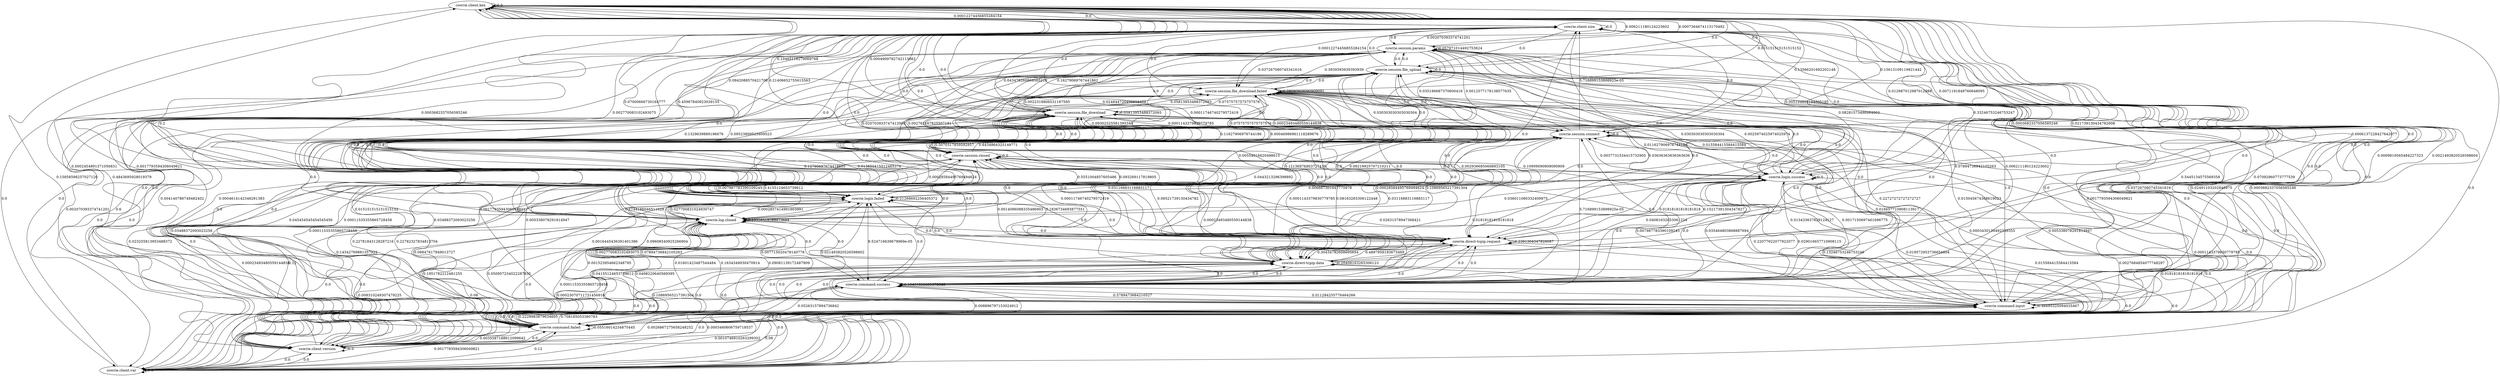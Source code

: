 digraph  {
"cowrie.client.kex";
"cowrie.client.size";
"cowrie.client.var";
"cowrie.client.version";
"cowrie.command.failed";
"cowrie.command.input";
"cowrie.command.success";
"cowrie.direct-tcpip.data";
"cowrie.direct-tcpip.request";
"cowrie.log.closed";
"cowrie.login.failed";
"cowrie.login.success";
"cowrie.session.closed";
"cowrie.session.connect";
"cowrie.session.file_download";
"cowrie.session.file_download.failed";
"cowrie.session.file_upload";
"cowrie.session.params";
"cowrie.client.kex" -> "cowrie.client.kex"  [key=0, label="0.0", weight="0.0"];
"cowrie.client.kex" -> "cowrie.client.size"  [key=0, label="0.00012274456855284154", weight="0.00012274456855284154"];
"cowrie.client.kex" -> "cowrie.client.var"  [key=0, label="0.0003682337056585246", weight="0.0003682337056585246"];
"cowrie.client.kex" -> "cowrie.client.version"  [key=0, label="0.15858598257027126", weight="0.15858598257027126"];
"cowrie.client.kex" -> "cowrie.command.failed"  [key=0, label="0.0002454891371056831", weight="0.0002454891371056831"];
"cowrie.client.kex" -> "cowrie.command.input"  [key=0, label="0.0009819565484227323", weight="0.0009819565484227323"];
"cowrie.client.kex" -> "cowrie.command.success"  [key=0, label="0.0", weight="0.0"];
"cowrie.client.kex" -> "cowrie.direct-tcpip.data"  [key=0, label="0.0006137228427642077", weight="0.0006137228427642077"];
"cowrie.client.kex" -> "cowrie.direct-tcpip.request"  [key=0, label="0.0003682337056585246", weight="0.0003682337056585246"];
"cowrie.client.kex" -> "cowrie.log.closed"  [key=0, label="0.0003682337056585246", weight="0.0003682337056585246"];
"cowrie.client.kex" -> "cowrie.login.failed"  [key=0, label="0.45967840923039155", weight="0.45967840923039155"];
"cowrie.client.kex" -> "cowrie.login.success"  [key=0, label="0.0071191849760648095", weight="0.0071191849760648095"];
"cowrie.client.kex" -> "cowrie.session.closed"  [key=0, label="0.21406652755615563", weight="0.21406652755615563"];
"cowrie.client.kex" -> "cowrie.session.connect"  [key=0, label="0.15613109119921442", weight="0.15613109119921442"];
"cowrie.client.kex" -> "cowrie.session.file_download"  [key=0, label="0.0004909782742113662", weight="0.0004909782742113662"];
"cowrie.client.kex" -> "cowrie.session.file_download.failed"  [key=0, label="0.00012274456855284154", weight="0.00012274456855284154"];
"cowrie.client.kex" -> "cowrie.session.file_upload"  [key=0, label="0.0", weight="0.0"];
"cowrie.client.kex" -> "cowrie.session.params"  [key=0, label="0.0007364674113170492", weight="0.0007364674113170492"];
"cowrie.client.size" -> "cowrie.client.kex"  [key=0, label="0.0", weight="0.0"];
"cowrie.client.size" -> "cowrie.client.size"  [key=0, label="0.0", weight="0.0"];
"cowrie.client.size" -> "cowrie.client.var"  [key=0, label="0.0", weight="0.0"];
"cowrie.client.size" -> "cowrie.client.version"  [key=0, label="0.0", weight="0.0"];
"cowrie.client.size" -> "cowrie.command.failed"  [key=0, label="0.0", weight="0.0"];
"cowrie.client.size" -> "cowrie.command.input"  [key=0, label="0.0", weight="0.0"];
"cowrie.client.size" -> "cowrie.command.success"  [key=0, label="0.0", weight="0.0"];
"cowrie.client.size" -> "cowrie.direct-tcpip.data"  [key=0, label="0.0", weight="0.0"];
"cowrie.client.size" -> "cowrie.direct-tcpip.request"  [key=0, label="0.0", weight="0.0"];
"cowrie.client.size" -> "cowrie.log.closed"  [key=0, label="0.2", weight="0.2"];
"cowrie.client.size" -> "cowrie.login.failed"  [key=0, label="0.0", weight="0.0"];
"cowrie.client.size" -> "cowrie.login.success"  [key=0, label="0.0", weight="0.0"];
"cowrie.client.size" -> "cowrie.session.closed"  [key=0, label="0.0", weight="0.0"];
"cowrie.client.size" -> "cowrie.session.connect"  [key=0, label="0.0", weight="0.0"];
"cowrie.client.size" -> "cowrie.session.file_download"  [key=0, label="0.0", weight="0.0"];
"cowrie.client.size" -> "cowrie.session.file_download.failed"  [key=0, label="0.0", weight="0.0"];
"cowrie.client.size" -> "cowrie.session.file_upload"  [key=0, label="0.0", weight="0.0"];
"cowrie.client.size" -> "cowrie.session.params"  [key=0, label="0.8", weight="0.8"];
"cowrie.client.var" -> "cowrie.client.kex"  [key=0, label="0.0", weight="0.0"];
"cowrie.client.var" -> "cowrie.client.size"  [key=0, label="0.0", weight="0.0"];
"cowrie.client.var" -> "cowrie.client.var"  [key=0, label="0.0", weight="0.0"];
"cowrie.client.var" -> "cowrie.client.version"  [key=0, label="0.0", weight="0.0"];
"cowrie.client.var" -> "cowrie.command.failed"  [key=0, label="0.12", weight="0.12"];
"cowrie.client.var" -> "cowrie.command.input"  [key=0, label="0.08", weight="0.08"];
"cowrie.client.var" -> "cowrie.command.success"  [key=0, label="0.0", weight="0.0"];
"cowrie.client.var" -> "cowrie.direct-tcpip.data"  [key=0, label="0.0", weight="0.0"];
"cowrie.client.var" -> "cowrie.direct-tcpip.request"  [key=0, label="0.0", weight="0.0"];
"cowrie.client.var" -> "cowrie.log.closed"  [key=0, label="0.08", weight="0.08"];
"cowrie.client.var" -> "cowrie.login.failed"  [key=0, label="0.0", weight="0.0"];
"cowrie.client.var" -> "cowrie.login.success"  [key=0, label="0.0", weight="0.0"];
"cowrie.client.var" -> "cowrie.session.closed"  [key=0, label="0.12", weight="0.12"];
"cowrie.client.var" -> "cowrie.session.connect"  [key=0, label="0.0", weight="0.0"];
"cowrie.client.var" -> "cowrie.session.file_download"  [key=0, label="0.0", weight="0.0"];
"cowrie.client.var" -> "cowrie.session.file_download.failed"  [key=0, label="0.0", weight="0.0"];
"cowrie.client.var" -> "cowrie.session.file_upload"  [key=0, label="0.0", weight="0.0"];
"cowrie.client.var" -> "cowrie.session.params"  [key=0, label="0.6", weight="0.6"];
"cowrie.client.version" -> "cowrie.client.kex"  [key=0, label="0.4843695928019379", weight="0.4843695928019379"];
"cowrie.client.version" -> "cowrie.client.size"  [key=0, label="0.0", weight="0.0"];
"cowrie.client.version" -> "cowrie.client.var"  [key=0, label="0.0", weight="0.0"];
"cowrie.client.version" -> "cowrie.client.version"  [key=0, label="0.0", weight="0.0"];
"cowrie.client.version" -> "cowrie.command.failed"  [key=0, label="0.0", weight="0.0"];
"cowrie.client.version" -> "cowrie.command.input"  [key=0, label="0.0003460606759718537", weight="0.0003460606759718537"];
"cowrie.client.version" -> "cowrie.command.success"  [key=0, label="0.0", weight="0.0"];
"cowrie.client.version" -> "cowrie.direct-tcpip.data"  [key=0, label="0.0", weight="0.0"];
"cowrie.client.version" -> "cowrie.direct-tcpip.request"  [key=0, label="0.00023070711731456916", weight="0.00023070711731456916"];
"cowrie.client.version" -> "cowrie.log.closed"  [key=0, label="0.00011535355865728458", weight="0.00011535355865728458"];
"cowrie.client.version" -> "cowrie.login.failed"  [key=0, label="0.1951782212481255", weight="0.1951782212481255"];
"cowrie.client.version" -> "cowrie.login.success"  [key=0, label="0.0027684854077748297", weight="0.0027684854077748297"];
"cowrie.client.version" -> "cowrie.session.closed"  [key=0, label="0.08847617949013727", weight="0.08847617949013727"];
"cowrie.client.version" -> "cowrie.session.connect"  [key=0, label="0.22782327834813704", weight="0.22782327834813704"];
"cowrie.client.version" -> "cowrie.session.file_download"  [key=0, label="0.00011535355865728458", weight="0.00011535355865728458"];
"cowrie.client.version" -> "cowrie.session.file_download.failed"  [key=0, label="0.00011535355865728458", weight="0.00011535355865728458"];
"cowrie.client.version" -> "cowrie.session.file_upload"  [key=0, label="0.0", weight="0.0"];
"cowrie.client.version" -> "cowrie.session.params"  [key=0, label="0.0004614142346291383", weight="0.0004614142346291383"];
"cowrie.command.failed" -> "cowrie.client.kex"  [key=0, label="0.0017793594306049821", weight="0.0017793594306049821"];
"cowrie.command.failed" -> "cowrie.client.size"  [key=0, label="0.0", weight="0.0"];
"cowrie.command.failed" -> "cowrie.client.var"  [key=0, label="0.0017793594306049821", weight="0.0017793594306049821"];
"cowrie.command.failed" -> "cowrie.client.version"  [key=0, label="0.0035587188612099642", weight="0.0035587188612099642"];
"cowrie.command.failed" -> "cowrie.command.failed"  [key=0, label="0.05516014234875445", weight="0.05516014234875445"];
"cowrie.command.failed" -> "cowrie.command.input"  [key=0, label="0.708185053380783", weight="0.708185053380783"];
"cowrie.command.failed" -> "cowrie.command.success"  [key=0, label="0.008896797153024912", weight="0.008896797153024912"];
"cowrie.command.failed" -> "cowrie.direct-tcpip.data"  [key=0, label="0.0", weight="0.0"];
"cowrie.command.failed" -> "cowrie.direct-tcpip.request"  [key=0, label="0.0", weight="0.0"];
"cowrie.command.failed" -> "cowrie.log.closed"  [key=0, label="0.0498220640569395", weight="0.0498220640569395"];
"cowrie.command.failed" -> "cowrie.login.failed"  [key=0, label="0.01601423487544484", weight="0.01601423487544484"];
"cowrie.command.failed" -> "cowrie.login.success"  [key=0, label="0.019572953736654804", weight="0.019572953736654804"];
"cowrie.command.failed" -> "cowrie.session.closed"  [key=0, label="0.09608540925266904", weight="0.09608540925266904"];
"cowrie.command.failed" -> "cowrie.session.connect"  [key=0, label="0.005338078291814947", weight="0.005338078291814947"];
"cowrie.command.failed" -> "cowrie.session.file_download"  [key=0, label="0.005338078291814947", weight="0.005338078291814947"];
"cowrie.command.failed" -> "cowrie.session.file_download.failed"  [key=0, label="0.0017793594306049821", weight="0.0017793594306049821"];
"cowrie.command.failed" -> "cowrie.session.file_upload"  [key=0, label="0.0017793594306049821", weight="0.0017793594306049821"];
"cowrie.command.failed" -> "cowrie.session.params"  [key=0, label="0.02491103202846975", weight="0.02491103202846975"];
"cowrie.command.input" -> "cowrie.client.kex"  [key=0, label="0.0021493820526598604", weight="0.0021493820526598604"];
"cowrie.command.input" -> "cowrie.client.size"  [key=0, label="0.0", weight="0.0"];
"cowrie.command.input" -> "cowrie.client.var"  [key=0, label="0.0010746910263299302", weight="0.0010746910263299302"];
"cowrie.command.input" -> "cowrie.client.version"  [key=0, label="0.0026867275658248252", weight="0.0026867275658248252"];
"cowrie.command.input" -> "cowrie.command.failed"  [key=0, label="0.2229983879634605", weight="0.2229983879634605"];
"cowrie.command.input" -> "cowrie.command.input"  [key=0, label="0.46695325094035467", weight="0.46695325094035467"];
"cowrie.command.input" -> "cowrie.command.success"  [key=0, label="0.011284255776464266", weight="0.011284255776464266"];
"cowrie.command.input" -> "cowrie.direct-tcpip.data"  [key=0, label="0.0", weight="0.0"];
"cowrie.command.input" -> "cowrie.direct-tcpip.request"  [key=0, label="0.0", weight="0.0"];
"cowrie.command.input" -> "cowrie.log.closed"  [key=0, label="0.09081139172487909", weight="0.09081139172487909"];
"cowrie.command.input" -> "cowrie.login.failed"  [key=0, label="0.021493820526598602", weight="0.021493820526598602"];
"cowrie.command.input" -> "cowrie.login.success"  [key=0, label="0.029016657710908115", weight="0.029016657710908115"];
"cowrie.command.input" -> "cowrie.session.closed"  [key=0, label="0.035464803868887694", weight="0.035464803868887694"];
"cowrie.command.input" -> "cowrie.session.connect"  [key=0, label="0.013433637829124127", weight="0.013433637829124127"];
"cowrie.command.input" -> "cowrie.session.file_download"  [key=0, label="0.016657710908113917", weight="0.016657710908113917"];
"cowrie.command.input" -> "cowrie.session.file_download.failed"  [key=0, label="0.015045674368619023", weight="0.015045674368619023"];
"cowrie.command.input" -> "cowrie.session.file_upload"  [key=0, label="0.0", weight="0.0"];
"cowrie.command.input" -> "cowrie.session.params"  [key=0, label="0.07092960773777539", weight="0.07092960773777539"];
"cowrie.command.success" -> "cowrie.client.kex"  [key=0, label="0.0", weight="0.0"];
"cowrie.command.success" -> "cowrie.client.size"  [key=0, label="0.0", weight="0.0"];
"cowrie.command.success" -> "cowrie.client.var"  [key=0, label="0.0", weight="0.0"];
"cowrie.command.success" -> "cowrie.client.version"  [key=0, label="0.0", weight="0.0"];
"cowrie.command.success" -> "cowrie.command.failed"  [key=0, label="0.05263157894736842", weight="0.05263157894736842"];
"cowrie.command.success" -> "cowrie.command.input"  [key=0, label="0.5789473684210527", weight="0.5789473684210527"];
"cowrie.command.success" -> "cowrie.command.success"  [key=0, label="0.18421052631578946", weight="0.18421052631578946"];
"cowrie.command.success" -> "cowrie.direct-tcpip.data"  [key=0, label="0.0", weight="0.0"];
"cowrie.command.success" -> "cowrie.direct-tcpip.request"  [key=0, label="0.0", weight="0.0"];
"cowrie.command.success" -> "cowrie.log.closed"  [key=0, label="0.07894736842105263", weight="0.07894736842105263"];
"cowrie.command.success" -> "cowrie.login.failed"  [key=0, label="0.0", weight="0.0"];
"cowrie.command.success" -> "cowrie.login.success"  [key=0, label="0.0", weight="0.0"];
"cowrie.command.success" -> "cowrie.session.closed"  [key=0, label="0.02631578947368421", weight="0.02631578947368421"];
"cowrie.command.success" -> "cowrie.session.connect"  [key=0, label="0.0", weight="0.0"];
"cowrie.command.success" -> "cowrie.session.file_download"  [key=0, label="0.0", weight="0.0"];
"cowrie.command.success" -> "cowrie.session.file_download.failed"  [key=0, label="0.0", weight="0.0"];
"cowrie.command.success" -> "cowrie.session.file_upload"  [key=0, label="0.0", weight="0.0"];
"cowrie.command.success" -> "cowrie.session.params"  [key=0, label="0.07894736842105263", weight="0.07894736842105263"];
"cowrie.direct-tcpip.data" -> "cowrie.client.kex"  [key=0, label="0.0", weight="0.0"];
"cowrie.direct-tcpip.data" -> "cowrie.client.size"  [key=0, label="0.0", weight="0.0"];
"cowrie.direct-tcpip.data" -> "cowrie.client.var"  [key=0, label="0.0", weight="0.0"];
"cowrie.direct-tcpip.data" -> "cowrie.client.version"  [key=0, label="0.0", weight="0.0"];
"cowrie.direct-tcpip.data" -> "cowrie.command.failed"  [key=0, label="0.0", weight="0.0"];
"cowrie.direct-tcpip.data" -> "cowrie.command.input"  [key=0, label="0.0", weight="0.0"];
"cowrie.direct-tcpip.data" -> "cowrie.command.success"  [key=0, label="0.0", weight="0.0"];
"cowrie.direct-tcpip.data" -> "cowrie.direct-tcpip.data"  [key=0, label="0.20408163265306123", weight="0.20408163265306123"];
"cowrie.direct-tcpip.data" -> "cowrie.direct-tcpip.request"  [key=0, label="0.4897959183673469", weight="0.4897959183673469"];
"cowrie.direct-tcpip.data" -> "cowrie.log.closed"  [key=0, label="0.0", weight="0.0"];
"cowrie.direct-tcpip.data" -> "cowrie.login.failed"  [key=0, label="0.0", weight="0.0"];
"cowrie.direct-tcpip.data" -> "cowrie.login.success"  [key=0, label="0.04081632653061224", weight="0.04081632653061224"];
"cowrie.direct-tcpip.data" -> "cowrie.session.closed"  [key=0, label="0.1836734693877551", weight="0.1836734693877551"];
"cowrie.direct-tcpip.data" -> "cowrie.session.connect"  [key=0, label="0.08163265306122448", weight="0.08163265306122448"];
"cowrie.direct-tcpip.data" -> "cowrie.session.file_download"  [key=0, label="0.0", weight="0.0"];
"cowrie.direct-tcpip.data" -> "cowrie.session.file_download.failed"  [key=0, label="0.0", weight="0.0"];
"cowrie.direct-tcpip.data" -> "cowrie.session.file_upload"  [key=0, label="0.0", weight="0.0"];
"cowrie.direct-tcpip.data" -> "cowrie.session.params"  [key=0, label="0.0", weight="0.0"];
"cowrie.direct-tcpip.request" -> "cowrie.client.kex"  [key=0, label="0.021739130434782608", weight="0.021739130434782608"];
"cowrie.direct-tcpip.request" -> "cowrie.client.size"  [key=0, label="0.0", weight="0.0"];
"cowrie.direct-tcpip.request" -> "cowrie.client.var"  [key=0, label="0.0", weight="0.0"];
"cowrie.direct-tcpip.request" -> "cowrie.client.version"  [key=0, label="0.10869565217391304", weight="0.10869565217391304"];
"cowrie.direct-tcpip.request" -> "cowrie.command.failed"  [key=0, label="0.0", weight="0.0"];
"cowrie.direct-tcpip.request" -> "cowrie.command.input"  [key=0, label="0.0", weight="0.0"];
"cowrie.direct-tcpip.request" -> "cowrie.command.success"  [key=0, label="0.0", weight="0.0"];
"cowrie.direct-tcpip.request" -> "cowrie.direct-tcpip.data"  [key=0, label="0.30434782608695654", weight="0.30434782608695654"];
"cowrie.direct-tcpip.request" -> "cowrie.direct-tcpip.request"  [key=0, label="0.2391304347826087", weight="0.2391304347826087"];
"cowrie.direct-tcpip.request" -> "cowrie.log.closed"  [key=0, label="0.0", weight="0.0"];
"cowrie.direct-tcpip.request" -> "cowrie.login.failed"  [key=0, label="0.0", weight="0.0"];
"cowrie.direct-tcpip.request" -> "cowrie.login.success"  [key=0, label="0.15217391304347827", weight="0.15217391304347827"];
"cowrie.direct-tcpip.request" -> "cowrie.session.closed"  [key=0, label="0.06521739130434782", weight="0.06521739130434782"];
"cowrie.direct-tcpip.request" -> "cowrie.session.connect"  [key=0, label="0.10869565217391304", weight="0.10869565217391304"];
"cowrie.direct-tcpip.request" -> "cowrie.session.file_download"  [key=0, label="0.0", weight="0.0"];
"cowrie.direct-tcpip.request" -> "cowrie.session.file_download.failed"  [key=0, label="0.0", weight="0.0"];
"cowrie.direct-tcpip.request" -> "cowrie.session.file_upload"  [key=0, label="0.0", weight="0.0"];
"cowrie.direct-tcpip.request" -> "cowrie.session.params"  [key=0, label="0.0", weight="0.0"];
"cowrie.log.closed" -> "cowrie.client.kex"  [key=0, label="0.002770083102493075", weight="0.002770083102493075"];
"cowrie.log.closed" -> "cowrie.client.size"  [key=0, label="0.0", weight="0.0"];
"cowrie.log.closed" -> "cowrie.client.var"  [key=0, label="0.008310249307479225", weight="0.008310249307479225"];
"cowrie.log.closed" -> "cowrie.client.version"  [key=0, label="0.0", weight="0.0"];
"cowrie.log.closed" -> "cowrie.command.failed"  [key=0, label="0.04155124653739612", weight="0.04155124653739612"];
"cowrie.log.closed" -> "cowrie.command.input"  [key=0, label="0.1634349030470914", weight="0.1634349030470914"];
"cowrie.log.closed" -> "cowrie.command.success"  [key=0, label="0.002770083102493075", weight="0.002770083102493075"];
"cowrie.log.closed" -> "cowrie.direct-tcpip.data"  [key=0, label="0.0", weight="0.0"];
"cowrie.log.closed" -> "cowrie.direct-tcpip.request"  [key=0, label="0.0", weight="0.0"];
"cowrie.log.closed" -> "cowrie.log.closed"  [key=0, label="0.10526315789473684", weight="0.10526315789473684"];
"cowrie.log.closed" -> "cowrie.login.failed"  [key=0, label="0.027700831024930747", weight="0.027700831024930747"];
"cowrie.log.closed" -> "cowrie.login.success"  [key=0, label="0.036011080332409975", weight="0.036011080332409975"];
"cowrie.log.closed" -> "cowrie.session.closed"  [key=0, label="0.4155124653739612", weight="0.4155124653739612"];
"cowrie.log.closed" -> "cowrie.session.connect"  [key=0, label="0.0443213296398892", weight="0.0443213296398892"];
"cowrie.log.closed" -> "cowrie.session.file_download"  [key=0, label="0.013850415512465374", weight="0.013850415512465374"];
"cowrie.log.closed" -> "cowrie.session.file_download.failed"  [key=0, label="0.00554016620498615", weight="0.00554016620498615"];
"cowrie.log.closed" -> "cowrie.session.file_upload"  [key=0, label="0.0", weight="0.0"];
"cowrie.log.closed" -> "cowrie.session.params"  [key=0, label="0.1329639889196676", weight="0.1329639889196676"];
"cowrie.login.failed" -> "cowrie.client.kex"  [key=0, label="0.07000666730164777", weight="0.07000666730164777"];
"cowrie.login.failed" -> "cowrie.client.size"  [key=0, label="0.0", weight="0.0"];
"cowrie.login.failed" -> "cowrie.client.var"  [key=0, label="0.0", weight="0.0"];
"cowrie.login.failed" -> "cowrie.client.version"  [key=0, label="0.050957234022287835", weight="0.050957234022287835"];
"cowrie.login.failed" -> "cowrie.command.failed"  [key=0, label="0.001523954662348795", weight="0.001523954662348795"];
"cowrie.login.failed" -> "cowrie.command.input"  [key=0, label="0.007715020478140776", weight="0.007715020478140776"];
"cowrie.login.failed" -> "cowrie.command.success"  [key=0, label="9.524716639679969e-05", weight="9.524716639679969e-05"];
"cowrie.login.failed" -> "cowrie.direct-tcpip.data"  [key=0, label="0.0", weight="0.0"];
"cowrie.login.failed" -> "cowrie.direct-tcpip.request"  [key=0, label="0.0", weight="0.0"];
"cowrie.login.failed" -> "cowrie.log.closed"  [key=0, label="0.0002857414991903991", weight="0.0002857414991903991"];
"cowrie.login.failed" -> "cowrie.login.failed"  [key=0, label="0.21268692256405372", weight="0.21268692256405372"];
"cowrie.login.failed" -> "cowrie.login.success"  [key=0, label="0.006667301647775978", weight="0.006667301647775978"];
"cowrie.login.failed" -> "cowrie.session.closed"  [key=0, label="0.5551004857605486", weight="0.5551004857605486"];
"cowrie.login.failed" -> "cowrie.session.connect"  [key=0, label="0.09219925707210211", weight="0.09219925707210211"];
"cowrie.login.failed" -> "cowrie.session.file_download"  [key=0, label="0.0", weight="0.0"];
"cowrie.login.failed" -> "cowrie.session.file_download.failed"  [key=0, label="0.0", weight="0.0"];
"cowrie.login.failed" -> "cowrie.session.file_upload"  [key=0, label="0.0", weight="0.0"];
"cowrie.login.failed" -> "cowrie.session.params"  [key=0, label="0.002762167825507191", weight="0.002762167825507191"];
"cowrie.login.success" -> "cowrie.client.kex"  [key=0, label="0.012987012987012988", weight="0.012987012987012988"];
"cowrie.login.success" -> "cowrie.client.size"  [key=0, label="0.005194805194805195", weight="0.005194805194805195"];
"cowrie.login.success" -> "cowrie.client.var"  [key=0, label="0.01818181818181818", weight="0.01818181818181818"];
"cowrie.login.success" -> "cowrie.client.version"  [key=0, label="0.015584415584415584", weight="0.015584415584415584"];
"cowrie.login.success" -> "cowrie.command.failed"  [key=0, label="0.13246753246753246", weight="0.13246753246753246"];
"cowrie.login.success" -> "cowrie.command.input"  [key=0, label="0.22077922077922077", weight="0.22077922077922077"];
"cowrie.login.success" -> "cowrie.command.success"  [key=0, label="0.0", weight="0.0"];
"cowrie.login.success" -> "cowrie.direct-tcpip.data"  [key=0, label="0.01818181818181818", weight="0.01818181818181818"];
"cowrie.login.success" -> "cowrie.direct-tcpip.request"  [key=0, label="0.01818181818181818", weight="0.01818181818181818"];
"cowrie.login.success" -> "cowrie.log.closed"  [key=0, label="0.03116883116883117", weight="0.03116883116883117"];
"cowrie.login.success" -> "cowrie.login.failed"  [key=0, label="0.03116883116883117", weight="0.03116883116883117"];
"cowrie.login.success" -> "cowrie.login.success"  [key=0, label="0.0", weight="0.0"];
"cowrie.login.success" -> "cowrie.session.closed"  [key=0, label="0.10909090909090909", weight="0.10909090909090909"];
"cowrie.login.success" -> "cowrie.session.connect"  [key=0, label="0.03636363636363636", weight="0.03636363636363636"];
"cowrie.login.success" -> "cowrie.session.file_download"  [key=0, label="0.015584415584415584", weight="0.015584415584415584"];
"cowrie.login.success" -> "cowrie.session.file_download.failed"  [key=0, label="0.0025974025974025974", weight="0.0025974025974025974"];
"cowrie.login.success" -> "cowrie.session.file_upload"  [key=0, label="0.0", weight="0.0"];
"cowrie.login.success" -> "cowrie.session.params"  [key=0, label="0.33246753246753247", weight="0.33246753246753247"];
"cowrie.session.closed" -> "cowrie.client.kex"  [key=0, label="0.0942088570421708", weight="0.0942088570421708"];
"cowrie.session.closed" -> "cowrie.client.size"  [key=0, label="0.0", weight="0.0"];
"cowrie.session.closed" -> "cowrie.client.var"  [key=0, label="0.00023493480559144838", weight="0.00023493480559144838"];
"cowrie.session.closed" -> "cowrie.client.version"  [key=0, label="0.14342769881357922", weight="0.14342769881357922"];
"cowrie.session.closed" -> "cowrie.command.failed"  [key=0, label="0.0016445436391401386", weight="0.0016445436391401386"];
"cowrie.session.closed" -> "cowrie.command.input"  [key=0, label="0.007987783390109245", weight="0.007987783390109245"];
"cowrie.session.closed" -> "cowrie.command.success"  [key=0, label="0.00023493480559144838", weight="0.00023493480559144838"];
"cowrie.session.closed" -> "cowrie.direct-tcpip.data"  [key=0, label="0.0014096088335486903", weight="0.0014096088335486903"];
"cowrie.session.closed" -> "cowrie.direct-tcpip.request"  [key=0, label="0.00011746740279572419", weight="0.00011746740279572419"];
"cowrie.session.closed" -> "cowrie.log.closed"  [key=0, label="0.007987783390109245", weight="0.007987783390109245"];
"cowrie.session.closed" -> "cowrie.login.failed"  [key=0, label="0.093269117819805", weight="0.093269117819805"];
"cowrie.session.closed" -> "cowrie.login.success"  [key=0, label="0.002936685069893105", weight="0.002936685069893105"];
"cowrie.session.closed" -> "cowrie.session.closed"  [key=0, label="0.0", weight="0.0"];
"cowrie.session.closed" -> "cowrie.session.connect"  [key=0, label="0.6434864325149771", weight="0.6434864325149771"];
"cowrie.session.closed" -> "cowrie.session.file_download"  [key=0, label="0.00046986961118289676", weight="0.00046986961118289676"];
"cowrie.session.closed" -> "cowrie.session.file_download.failed"  [key=0, label="0.00023493480559144838", weight="0.00023493480559144838"];
"cowrie.session.closed" -> "cowrie.session.file_upload"  [key=0, label="0.00011746740279572419", weight="0.00011746740279572419"];
"cowrie.session.closed" -> "cowrie.session.params"  [key=0, label="0.0022318806531187595", weight="0.0022318806531187595"];
"cowrie.session.connect" -> "cowrie.client.kex"  [key=0, label="0.13566201692202148", weight="0.13566201692202148"];
"cowrie.session.connect" -> "cowrie.client.size"  [key=0, label="5.716899153898925e-05", weight="5.716899153898925e-05"];
"cowrie.session.connect" -> "cowrie.client.var"  [key=0, label="0.0001143379830779785", weight="0.0001143379830779785"];
"cowrie.session.connect" -> "cowrie.client.version"  [key=0, label="0.22781843128287216", weight="0.22781843128287216"];
"cowrie.session.connect" -> "cowrie.command.failed"  [key=0, label="0.0003430139492339355", weight="0.0003430139492339355"];
"cowrie.session.connect" -> "cowrie.command.input"  [key=0, label="0.0017150697461696775", weight="0.0017150697461696775"];
"cowrie.session.connect" -> "cowrie.command.success"  [key=0, label="5.716899153898925e-05", weight="5.716899153898925e-05"];
"cowrie.session.connect" -> "cowrie.direct-tcpip.data"  [key=0, label="0.0001143379830779785", weight="0.0001143379830779785"];
"cowrie.session.connect" -> "cowrie.direct-tcpip.request"  [key=0, label="0.00028584495769494624", weight="0.00028584495769494624"];
"cowrie.session.connect" -> "cowrie.log.closed"  [key=0, label="0.00028584495769494624", weight="0.00028584495769494624"];
"cowrie.session.connect" -> "cowrie.login.failed"  [key=0, label="0.12136976903727419", weight="0.12136976903727419"];
"cowrie.session.connect" -> "cowrie.login.success"  [key=0, label="0.0037731534415732905", weight="0.0037731534415732905"];
"cowrie.session.connect" -> "cowrie.session.closed"  [key=0, label="0.5070317859592957", weight="0.5070317859592957"];
"cowrie.session.connect" -> "cowrie.session.connect"  [key=0, label="0.0", weight="0.0"];
"cowrie.session.connect" -> "cowrie.session.file_download"  [key=0, label="0.0001143379830779785", weight="0.0001143379830779785"];
"cowrie.session.connect" -> "cowrie.session.file_download.failed"  [key=0, label="0.0", weight="0.0"];
"cowrie.session.connect" -> "cowrie.session.file_upload"  [key=0, label="0.0", weight="0.0"];
"cowrie.session.connect" -> "cowrie.session.params"  [key=0, label="0.0012577178138577635", weight="0.0012577178138577635"];
"cowrie.session.file_download" -> "cowrie.client.kex"  [key=0, label="0.10465116279069768", weight="0.10465116279069768"];
"cowrie.session.file_download" -> "cowrie.client.size"  [key=0, label="0.0", weight="0.0"];
"cowrie.session.file_download" -> "cowrie.client.var"  [key=0, label="0.023255813953488372", weight="0.023255813953488372"];
"cowrie.session.file_download" -> "cowrie.client.version"  [key=0, label="0.03488372093023256", weight="0.03488372093023256"];
"cowrie.session.file_download" -> "cowrie.command.failed"  [key=0, label="0.03488372093023256", weight="0.03488372093023256"];
"cowrie.session.file_download" -> "cowrie.command.input"  [key=0, label="0.1744186046511628", weight="0.1744186046511628"];
"cowrie.session.file_download" -> "cowrie.command.success"  [key=0, label="0.0", weight="0.0"];
"cowrie.session.file_download" -> "cowrie.direct-tcpip.data"  [key=0, label="0.0", weight="0.0"];
"cowrie.session.file_download" -> "cowrie.direct-tcpip.request"  [key=0, label="0.0", weight="0.0"];
"cowrie.session.file_download" -> "cowrie.log.closed"  [key=0, label="0.12790697674418605", weight="0.12790697674418605"];
"cowrie.session.file_download" -> "cowrie.login.failed"  [key=0, label="0.0", weight="0.0"];
"cowrie.session.file_download" -> "cowrie.login.success"  [key=0, label="0.011627906976744186", weight="0.011627906976744186"];
"cowrie.session.file_download" -> "cowrie.session.closed"  [key=0, label="0.11627906976744186", weight="0.11627906976744186"];
"cowrie.session.file_download" -> "cowrie.session.connect"  [key=0, label="0.09302325581395349", weight="0.09302325581395349"];
"cowrie.session.file_download" -> "cowrie.session.file_download"  [key=0, label="0.05813953488372093", weight="0.05813953488372093"];
"cowrie.session.file_download" -> "cowrie.session.file_download.failed"  [key=0, label="0.05813953488372093", weight="0.05813953488372093"];
"cowrie.session.file_download" -> "cowrie.session.file_upload"  [key=0, label="0.0", weight="0.0"];
"cowrie.session.file_download" -> "cowrie.session.params"  [key=0, label="0.16279069767441862", weight="0.16279069767441862"];
"cowrie.session.file_download.failed" -> "cowrie.client.kex"  [key=0, label="0.015151515151515152", weight="0.015151515151515152"];
"cowrie.session.file_download.failed" -> "cowrie.client.size"  [key=0, label="0.0", weight="0.0"];
"cowrie.session.file_download.failed" -> "cowrie.client.var"  [key=0, label="0.0", weight="0.0"];
"cowrie.session.file_download.failed" -> "cowrie.client.version"  [key=0, label="0.045454545454545456", weight="0.045454545454545456"];
"cowrie.session.file_download.failed" -> "cowrie.command.failed"  [key=0, label="0.015151515151515152", weight="0.015151515151515152"];
"cowrie.session.file_download.failed" -> "cowrie.command.input"  [key=0, label="0.22727272727272727", weight="0.22727272727272727"];
"cowrie.session.file_download.failed" -> "cowrie.command.success"  [key=0, label="0.0", weight="0.0"];
"cowrie.session.file_download.failed" -> "cowrie.direct-tcpip.data"  [key=0, label="0.0", weight="0.0"];
"cowrie.session.file_download.failed" -> "cowrie.direct-tcpip.request"  [key=0, label="0.0", weight="0.0"];
"cowrie.session.file_download.failed" -> "cowrie.log.closed"  [key=0, label="0.0", weight="0.0"];
"cowrie.session.file_download.failed" -> "cowrie.login.failed"  [key=0, label="0.0", weight="0.0"];
"cowrie.session.file_download.failed" -> "cowrie.login.success"  [key=0, label="0.030303030303030304", weight="0.030303030303030304"];
"cowrie.session.file_download.failed" -> "cowrie.session.closed"  [key=0, label="0.07575757575757576", weight="0.07575757575757576"];
"cowrie.session.file_download.failed" -> "cowrie.session.connect"  [key=0, label="0.030303030303030304", weight="0.030303030303030304"];
"cowrie.session.file_download.failed" -> "cowrie.session.file_download"  [key=0, label="0.07575757575757576", weight="0.07575757575757576"];
"cowrie.session.file_download.failed" -> "cowrie.session.file_download.failed"  [key=0, label="0.09090909090909091", weight="0.09090909090909091"];
"cowrie.session.file_download.failed" -> "cowrie.session.file_upload"  [key=0, label="0.0", weight="0.0"];
"cowrie.session.file_download.failed" -> "cowrie.session.params"  [key=0, label="0.3939393939393939", weight="0.3939393939393939"];
"cowrie.session.file_upload" -> "cowrie.client.kex"  [key=0, label="0.0", weight="0.0"];
"cowrie.session.file_upload" -> "cowrie.client.size"  [key=0, label="0.0", weight="0.0"];
"cowrie.session.file_upload" -> "cowrie.client.var"  [key=0, label="0.0", weight="0.0"];
"cowrie.session.file_upload" -> "cowrie.client.version"  [key=0, label="0.0", weight="0.0"];
"cowrie.session.file_upload" -> "cowrie.command.failed"  [key=0, label="0.0", weight="0.0"];
"cowrie.session.file_upload" -> "cowrie.command.input"  [key=0, label="1.0", weight="1.0"];
"cowrie.session.file_upload" -> "cowrie.command.success"  [key=0, label="0.0", weight="0.0"];
"cowrie.session.file_upload" -> "cowrie.direct-tcpip.data"  [key=0, label="0.0", weight="0.0"];
"cowrie.session.file_upload" -> "cowrie.direct-tcpip.request"  [key=0, label="0.0", weight="0.0"];
"cowrie.session.file_upload" -> "cowrie.log.closed"  [key=0, label="0.0", weight="0.0"];
"cowrie.session.file_upload" -> "cowrie.login.failed"  [key=0, label="0.0", weight="0.0"];
"cowrie.session.file_upload" -> "cowrie.login.success"  [key=0, label="0.0", weight="0.0"];
"cowrie.session.file_upload" -> "cowrie.session.closed"  [key=0, label="0.0", weight="0.0"];
"cowrie.session.file_upload" -> "cowrie.session.connect"  [key=0, label="0.0", weight="0.0"];
"cowrie.session.file_upload" -> "cowrie.session.file_download"  [key=0, label="0.0", weight="0.0"];
"cowrie.session.file_upload" -> "cowrie.session.file_download.failed"  [key=0, label="0.0", weight="0.0"];
"cowrie.session.file_upload" -> "cowrie.session.file_upload"  [key=0, label="0.0", weight="0.0"];
"cowrie.session.file_upload" -> "cowrie.session.params"  [key=0, label="0.0", weight="0.0"];
"cowrie.session.params" -> "cowrie.client.kex"  [key=0, label="0.006211180124223602", weight="0.006211180124223602"];
"cowrie.session.params" -> "cowrie.client.size"  [key=0, label="0.002070393374741201", weight="0.002070393374741201"];
"cowrie.session.params" -> "cowrie.client.var"  [key=0, label="0.002070393374741201", weight="0.002070393374741201"];
"cowrie.session.params" -> "cowrie.client.version"  [key=0, label="0.004140786749482402", weight="0.004140786749482402"];
"cowrie.session.params" -> "cowrie.command.failed"  [key=0, label="0.037267080745341616", weight="0.037267080745341616"];
"cowrie.session.params" -> "cowrie.command.input"  [key=0, label="0.5445134575569358", weight="0.5445134575569358"];
"cowrie.session.params" -> "cowrie.command.success"  [key=0, label="0.006211180124223602", weight="0.006211180124223602"];
"cowrie.session.params" -> "cowrie.direct-tcpip.data"  [key=0, label="0.0", weight="0.0"];
"cowrie.session.params" -> "cowrie.direct-tcpip.request"  [key=0, label="0.0", weight="0.0"];
"cowrie.session.params" -> "cowrie.log.closed"  [key=0, label="0.09523809523809523", weight="0.09523809523809523"];
"cowrie.session.params" -> "cowrie.login.failed"  [key=0, label="0.020703933747412008", weight="0.020703933747412008"];
"cowrie.session.params" -> "cowrie.login.success"  [key=0, label="0.08281573498964803", weight="0.08281573498964803"];
"cowrie.session.params" -> "cowrie.session.closed"  [key=0, label="0.024844720496894408", weight="0.024844720496894408"];
"cowrie.session.params" -> "cowrie.session.connect"  [key=0, label="0.035196687370600416", weight="0.035196687370600416"];
"cowrie.session.params" -> "cowrie.session.file_download"  [key=0, label="0.043478260869565216", weight="0.043478260869565216"];
"cowrie.session.params" -> "cowrie.session.file_download.failed"  [key=0, label="0.037267080745341616", weight="0.037267080745341616"];
"cowrie.session.params" -> "cowrie.session.file_upload"  [key=0, label="0.0", weight="0.0"];
"cowrie.session.params" -> "cowrie.session.params"  [key=0, label="0.057971014492753624", weight="0.057971014492753624"];
}
